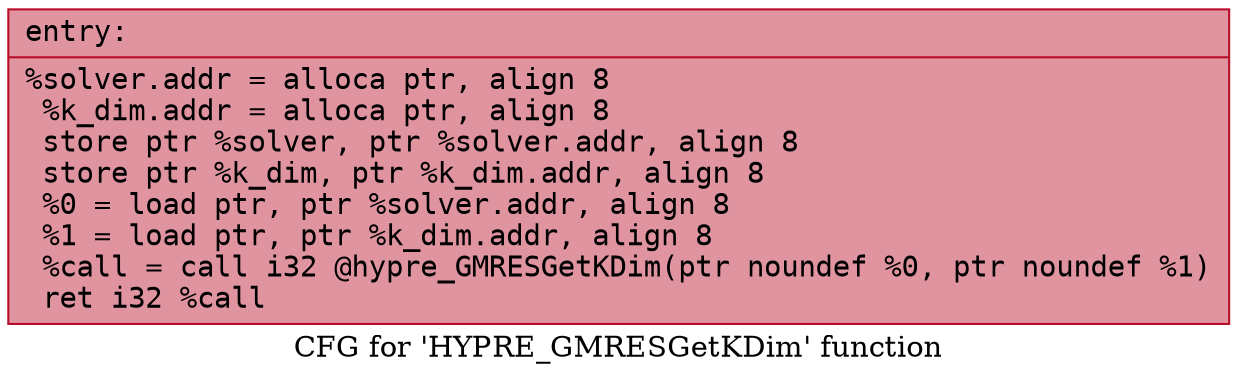 digraph "CFG for 'HYPRE_GMRESGetKDim' function" {
	label="CFG for 'HYPRE_GMRESGetKDim' function";

	Node0x561d3dbe5e30 [shape=record,color="#b70d28ff", style=filled, fillcolor="#b70d2870" fontname="Courier",label="{entry:\l|  %solver.addr = alloca ptr, align 8\l  %k_dim.addr = alloca ptr, align 8\l  store ptr %solver, ptr %solver.addr, align 8\l  store ptr %k_dim, ptr %k_dim.addr, align 8\l  %0 = load ptr, ptr %solver.addr, align 8\l  %1 = load ptr, ptr %k_dim.addr, align 8\l  %call = call i32 @hypre_GMRESGetKDim(ptr noundef %0, ptr noundef %1)\l  ret i32 %call\l}"];
}
